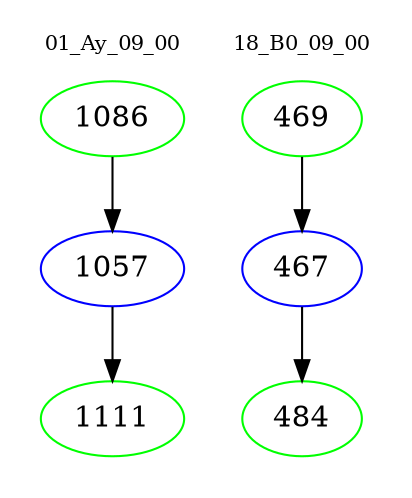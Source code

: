 digraph{
subgraph cluster_0 {
color = white
label = "01_Ay_09_00";
fontsize=10;
T0_1086 [label="1086", color="green"]
T0_1086 -> T0_1057 [color="black"]
T0_1057 [label="1057", color="blue"]
T0_1057 -> T0_1111 [color="black"]
T0_1111 [label="1111", color="green"]
}
subgraph cluster_1 {
color = white
label = "18_B0_09_00";
fontsize=10;
T1_469 [label="469", color="green"]
T1_469 -> T1_467 [color="black"]
T1_467 [label="467", color="blue"]
T1_467 -> T1_484 [color="black"]
T1_484 [label="484", color="green"]
}
}
